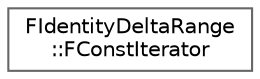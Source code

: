 digraph "Graphical Class Hierarchy"
{
 // INTERACTIVE_SVG=YES
 // LATEX_PDF_SIZE
  bgcolor="transparent";
  edge [fontname=Helvetica,fontsize=10,labelfontname=Helvetica,labelfontsize=10];
  node [fontname=Helvetica,fontsize=10,shape=box,height=0.2,width=0.4];
  rankdir="LR";
  Node0 [id="Node000000",label="FIdentityDeltaRange\l::FConstIterator",height=0.2,width=0.4,color="grey40", fillcolor="white", style="filled",URL="$d9/d1a/structFIdentityDeltaRange_1_1FConstIterator.html",tooltip=" "];
}
